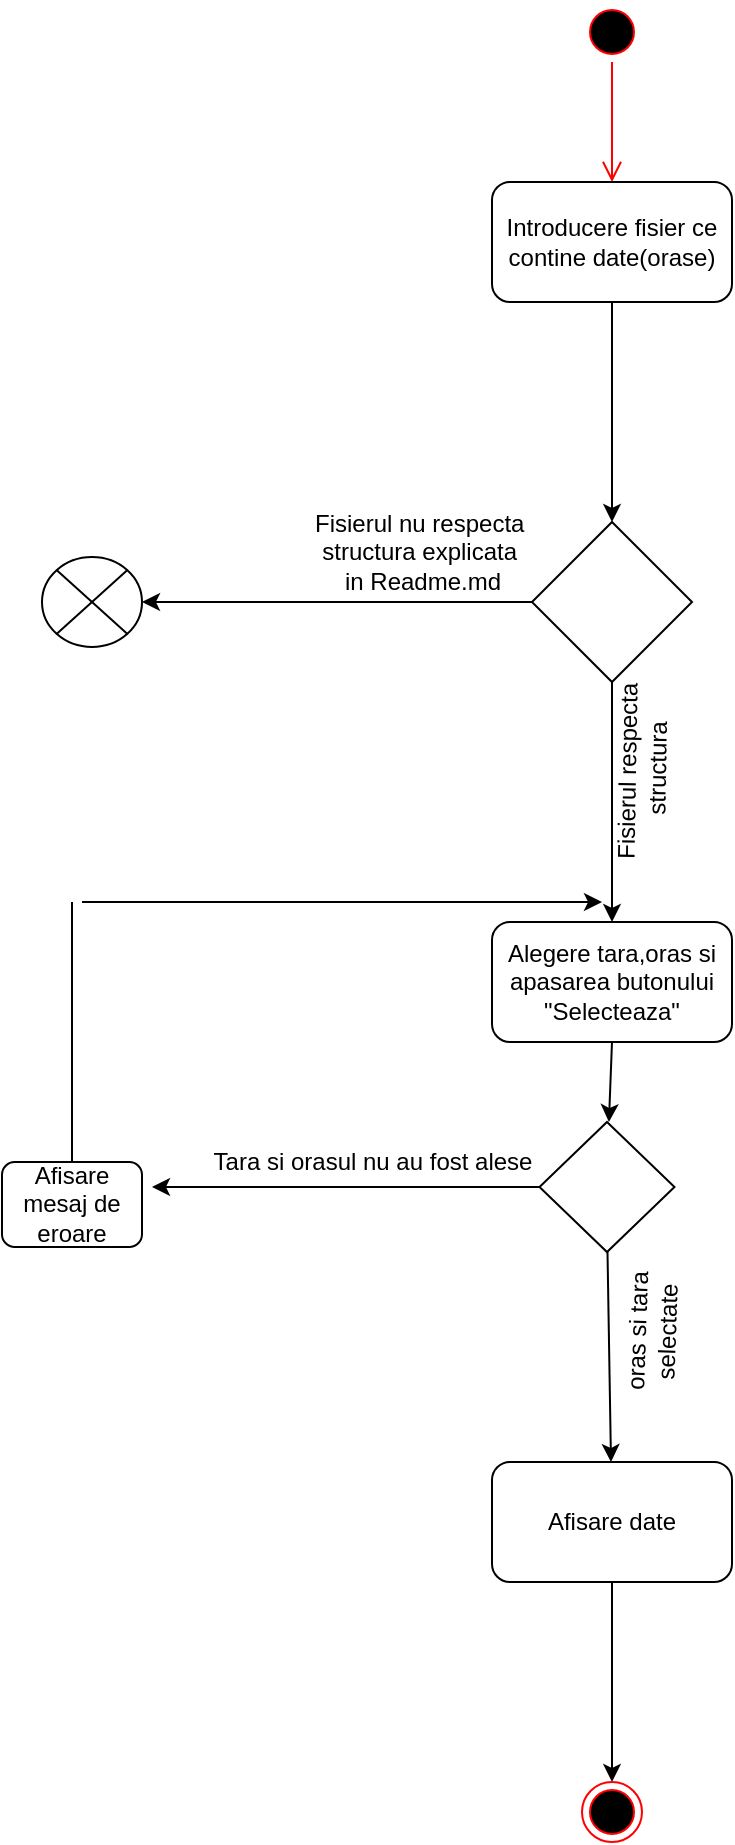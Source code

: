 <mxfile version="14.2.4" type="device"><diagram id="5AW59nsSKIOYG5j035IV" name="Page-1"><mxGraphModel dx="1422" dy="794" grid="1" gridSize="10" guides="1" tooltips="1" connect="1" arrows="1" fold="1" page="1" pageScale="1" pageWidth="827" pageHeight="1169" math="0" shadow="0"><root><mxCell id="0"/><mxCell id="1" parent="0"/><mxCell id="Dda7nHRBzmN-j8T8wg1W-1" value="" style="ellipse;html=1;shape=startState;fillColor=#000000;strokeColor=#ff0000;" vertex="1" parent="1"><mxGeometry x="390" y="30" width="30" height="30" as="geometry"/></mxCell><mxCell id="Dda7nHRBzmN-j8T8wg1W-2" value="" style="edgeStyle=orthogonalEdgeStyle;html=1;verticalAlign=bottom;endArrow=open;endSize=8;strokeColor=#ff0000;" edge="1" source="Dda7nHRBzmN-j8T8wg1W-1" parent="1"><mxGeometry relative="1" as="geometry"><mxPoint x="405" y="120" as="targetPoint"/></mxGeometry></mxCell><mxCell id="Dda7nHRBzmN-j8T8wg1W-3" value="Introducere fisier ce contine date(orase)" style="rounded=1;whiteSpace=wrap;html=1;" vertex="1" parent="1"><mxGeometry x="345" y="120" width="120" height="60" as="geometry"/></mxCell><mxCell id="Dda7nHRBzmN-j8T8wg1W-4" value="" style="endArrow=classic;html=1;exitX=0.5;exitY=1;exitDx=0;exitDy=0;" edge="1" parent="1" source="Dda7nHRBzmN-j8T8wg1W-3"><mxGeometry width="50" height="50" relative="1" as="geometry"><mxPoint x="390" y="360" as="sourcePoint"/><mxPoint x="405" y="290" as="targetPoint"/></mxGeometry></mxCell><mxCell id="Dda7nHRBzmN-j8T8wg1W-5" value="" style="rhombus;whiteSpace=wrap;html=1;" vertex="1" parent="1"><mxGeometry x="365" y="290" width="80" height="80" as="geometry"/></mxCell><mxCell id="Dda7nHRBzmN-j8T8wg1W-6" value="" style="endArrow=classic;html=1;exitX=0;exitY=0.5;exitDx=0;exitDy=0;" edge="1" parent="1" source="Dda7nHRBzmN-j8T8wg1W-5"><mxGeometry width="50" height="50" relative="1" as="geometry"><mxPoint x="390" y="360" as="sourcePoint"/><mxPoint x="170" y="330" as="targetPoint"/></mxGeometry></mxCell><mxCell id="Dda7nHRBzmN-j8T8wg1W-7" value="Fisierul nu respecta&amp;nbsp;&lt;br&gt;structura explicata&amp;nbsp;&lt;br&gt;in Readme.md" style="text;html=1;align=center;verticalAlign=middle;resizable=0;points=[];autosize=1;" vertex="1" parent="1"><mxGeometry x="250" y="280" width="120" height="50" as="geometry"/></mxCell><mxCell id="Dda7nHRBzmN-j8T8wg1W-8" value="" style="verticalLabelPosition=bottom;verticalAlign=top;html=1;shape=mxgraph.flowchart.or;" vertex="1" parent="1"><mxGeometry x="120" y="307.5" width="50" height="45" as="geometry"/></mxCell><mxCell id="Dda7nHRBzmN-j8T8wg1W-9" value="" style="endArrow=classic;html=1;exitX=0.5;exitY=1;exitDx=0;exitDy=0;" edge="1" parent="1" source="Dda7nHRBzmN-j8T8wg1W-5"><mxGeometry width="50" height="50" relative="1" as="geometry"><mxPoint x="390" y="350" as="sourcePoint"/><mxPoint x="405" y="490" as="targetPoint"/></mxGeometry></mxCell><mxCell id="Dda7nHRBzmN-j8T8wg1W-10" value="Fisierul respecta&lt;br&gt;&amp;nbsp;structura" style="text;html=1;align=center;verticalAlign=middle;resizable=0;points=[];autosize=1;rotation=-89;" vertex="1" parent="1"><mxGeometry x="370" y="400" width="100" height="30" as="geometry"/></mxCell><mxCell id="Dda7nHRBzmN-j8T8wg1W-11" value="Alegere tara,oras si apasarea butonului &quot;Selecteaza&quot;" style="rounded=1;whiteSpace=wrap;html=1;" vertex="1" parent="1"><mxGeometry x="345" y="490" width="120" height="60" as="geometry"/></mxCell><mxCell id="Dda7nHRBzmN-j8T8wg1W-12" value="" style="endArrow=classic;html=1;exitX=0.5;exitY=1;exitDx=0;exitDy=0;" edge="1" parent="1" source="Dda7nHRBzmN-j8T8wg1W-11"><mxGeometry width="50" height="50" relative="1" as="geometry"><mxPoint x="390" y="340" as="sourcePoint"/><mxPoint x="403.462" y="590" as="targetPoint"/></mxGeometry></mxCell><mxCell id="Dda7nHRBzmN-j8T8wg1W-15" value="" style="endArrow=classic;html=1;exitX=0.5;exitY=1;exitDx=0;exitDy=0;" edge="1" parent="1" target="Dda7nHRBzmN-j8T8wg1W-16"><mxGeometry width="50" height="50" relative="1" as="geometry"><mxPoint x="402.5" y="640" as="sourcePoint"/><mxPoint x="403" y="690" as="targetPoint"/></mxGeometry></mxCell><mxCell id="Dda7nHRBzmN-j8T8wg1W-16" value="Afisare date" style="rounded=1;whiteSpace=wrap;html=1;" vertex="1" parent="1"><mxGeometry x="345" y="760" width="120" height="60" as="geometry"/></mxCell><mxCell id="Dda7nHRBzmN-j8T8wg1W-17" value="" style="rhombus;whiteSpace=wrap;html=1;" vertex="1" parent="1"><mxGeometry x="368.75" y="590" width="67.5" height="65" as="geometry"/></mxCell><mxCell id="Dda7nHRBzmN-j8T8wg1W-18" value="" style="endArrow=classic;html=1;exitX=0;exitY=0.5;exitDx=0;exitDy=0;" edge="1" parent="1" source="Dda7nHRBzmN-j8T8wg1W-17"><mxGeometry width="50" height="50" relative="1" as="geometry"><mxPoint x="390" y="440" as="sourcePoint"/><mxPoint x="175" y="622.5" as="targetPoint"/></mxGeometry></mxCell><mxCell id="Dda7nHRBzmN-j8T8wg1W-20" value="Tara si orasul nu au fost alese" style="text;html=1;align=center;verticalAlign=middle;resizable=0;points=[];autosize=1;" vertex="1" parent="1"><mxGeometry x="200" y="600" width="170" height="20" as="geometry"/></mxCell><mxCell id="Dda7nHRBzmN-j8T8wg1W-23" value="Afisare mesaj de eroare" style="rounded=1;whiteSpace=wrap;html=1;" vertex="1" parent="1"><mxGeometry x="100" y="610" width="70" height="42.5" as="geometry"/></mxCell><mxCell id="Dda7nHRBzmN-j8T8wg1W-24" value="" style="endArrow=classic;html=1;" edge="1" parent="1"><mxGeometry width="50" height="50" relative="1" as="geometry"><mxPoint x="140" y="480" as="sourcePoint"/><mxPoint x="400" y="480" as="targetPoint"/></mxGeometry></mxCell><mxCell id="Dda7nHRBzmN-j8T8wg1W-26" value="" style="endArrow=none;html=1;exitX=0.5;exitY=0;exitDx=0;exitDy=0;" edge="1" parent="1" source="Dda7nHRBzmN-j8T8wg1W-23"><mxGeometry width="50" height="50" relative="1" as="geometry"><mxPoint x="390" y="430" as="sourcePoint"/><mxPoint x="135" y="480" as="targetPoint"/></mxGeometry></mxCell><mxCell id="Dda7nHRBzmN-j8T8wg1W-27" value="oras si tara&lt;br&gt;selectate" style="text;html=1;align=center;verticalAlign=middle;resizable=0;points=[];autosize=1;rotation=-88;" vertex="1" parent="1"><mxGeometry x="390" y="680" width="70" height="30" as="geometry"/></mxCell><mxCell id="Dda7nHRBzmN-j8T8wg1W-28" value="" style="endArrow=classic;html=1;exitX=0.5;exitY=1;exitDx=0;exitDy=0;" edge="1" parent="1" source="Dda7nHRBzmN-j8T8wg1W-16" target="Dda7nHRBzmN-j8T8wg1W-29"><mxGeometry width="50" height="50" relative="1" as="geometry"><mxPoint x="390" y="780" as="sourcePoint"/><mxPoint x="405" y="900" as="targetPoint"/></mxGeometry></mxCell><mxCell id="Dda7nHRBzmN-j8T8wg1W-29" value="" style="ellipse;html=1;shape=endState;fillColor=#000000;strokeColor=#ff0000;" vertex="1" parent="1"><mxGeometry x="390" y="920" width="30" height="30" as="geometry"/></mxCell></root></mxGraphModel></diagram></mxfile>